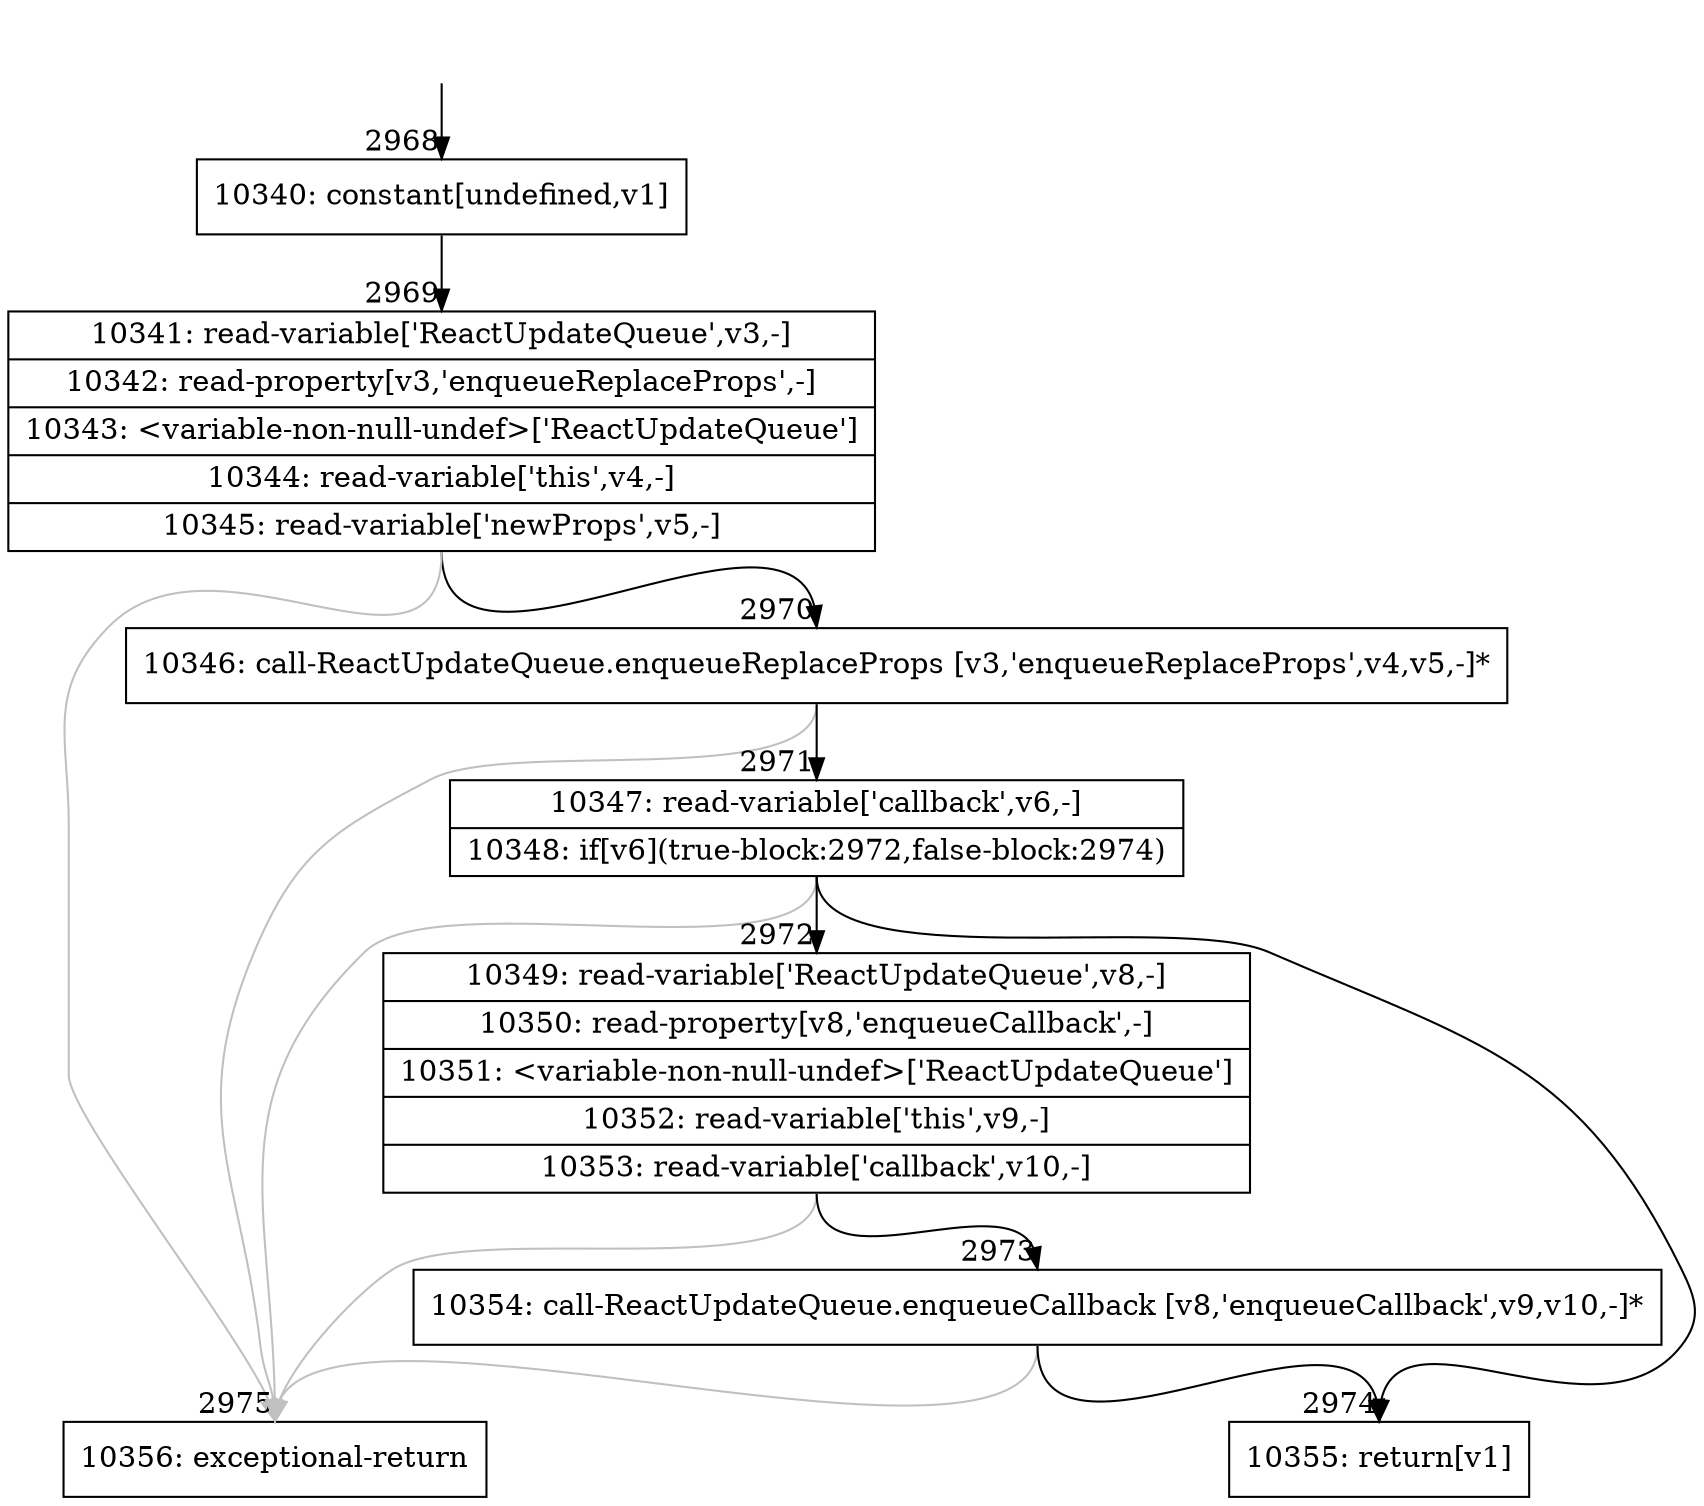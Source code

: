 digraph {
rankdir="TD"
BB_entry216[shape=none,label=""];
BB_entry216 -> BB2968 [tailport=s, headport=n, headlabel="    2968"]
BB2968 [shape=record label="{10340: constant[undefined,v1]}" ] 
BB2968 -> BB2969 [tailport=s, headport=n, headlabel="      2969"]
BB2969 [shape=record label="{10341: read-variable['ReactUpdateQueue',v3,-]|10342: read-property[v3,'enqueueReplaceProps',-]|10343: \<variable-non-null-undef\>['ReactUpdateQueue']|10344: read-variable['this',v4,-]|10345: read-variable['newProps',v5,-]}" ] 
BB2969 -> BB2970 [tailport=s, headport=n, headlabel="      2970"]
BB2969 -> BB2975 [tailport=s, headport=n, color=gray, headlabel="      2975"]
BB2970 [shape=record label="{10346: call-ReactUpdateQueue.enqueueReplaceProps [v3,'enqueueReplaceProps',v4,v5,-]*}" ] 
BB2970 -> BB2971 [tailport=s, headport=n, headlabel="      2971"]
BB2970 -> BB2975 [tailport=s, headport=n, color=gray]
BB2971 [shape=record label="{10347: read-variable['callback',v6,-]|10348: if[v6](true-block:2972,false-block:2974)}" ] 
BB2971 -> BB2972 [tailport=s, headport=n, headlabel="      2972"]
BB2971 -> BB2974 [tailport=s, headport=n, headlabel="      2974"]
BB2971 -> BB2975 [tailport=s, headport=n, color=gray]
BB2972 [shape=record label="{10349: read-variable['ReactUpdateQueue',v8,-]|10350: read-property[v8,'enqueueCallback',-]|10351: \<variable-non-null-undef\>['ReactUpdateQueue']|10352: read-variable['this',v9,-]|10353: read-variable['callback',v10,-]}" ] 
BB2972 -> BB2973 [tailport=s, headport=n, headlabel="      2973"]
BB2972 -> BB2975 [tailport=s, headport=n, color=gray]
BB2973 [shape=record label="{10354: call-ReactUpdateQueue.enqueueCallback [v8,'enqueueCallback',v9,v10,-]*}" ] 
BB2973 -> BB2974 [tailport=s, headport=n]
BB2973 -> BB2975 [tailport=s, headport=n, color=gray]
BB2974 [shape=record label="{10355: return[v1]}" ] 
BB2975 [shape=record label="{10356: exceptional-return}" ] 
//#$~ 5786
}
